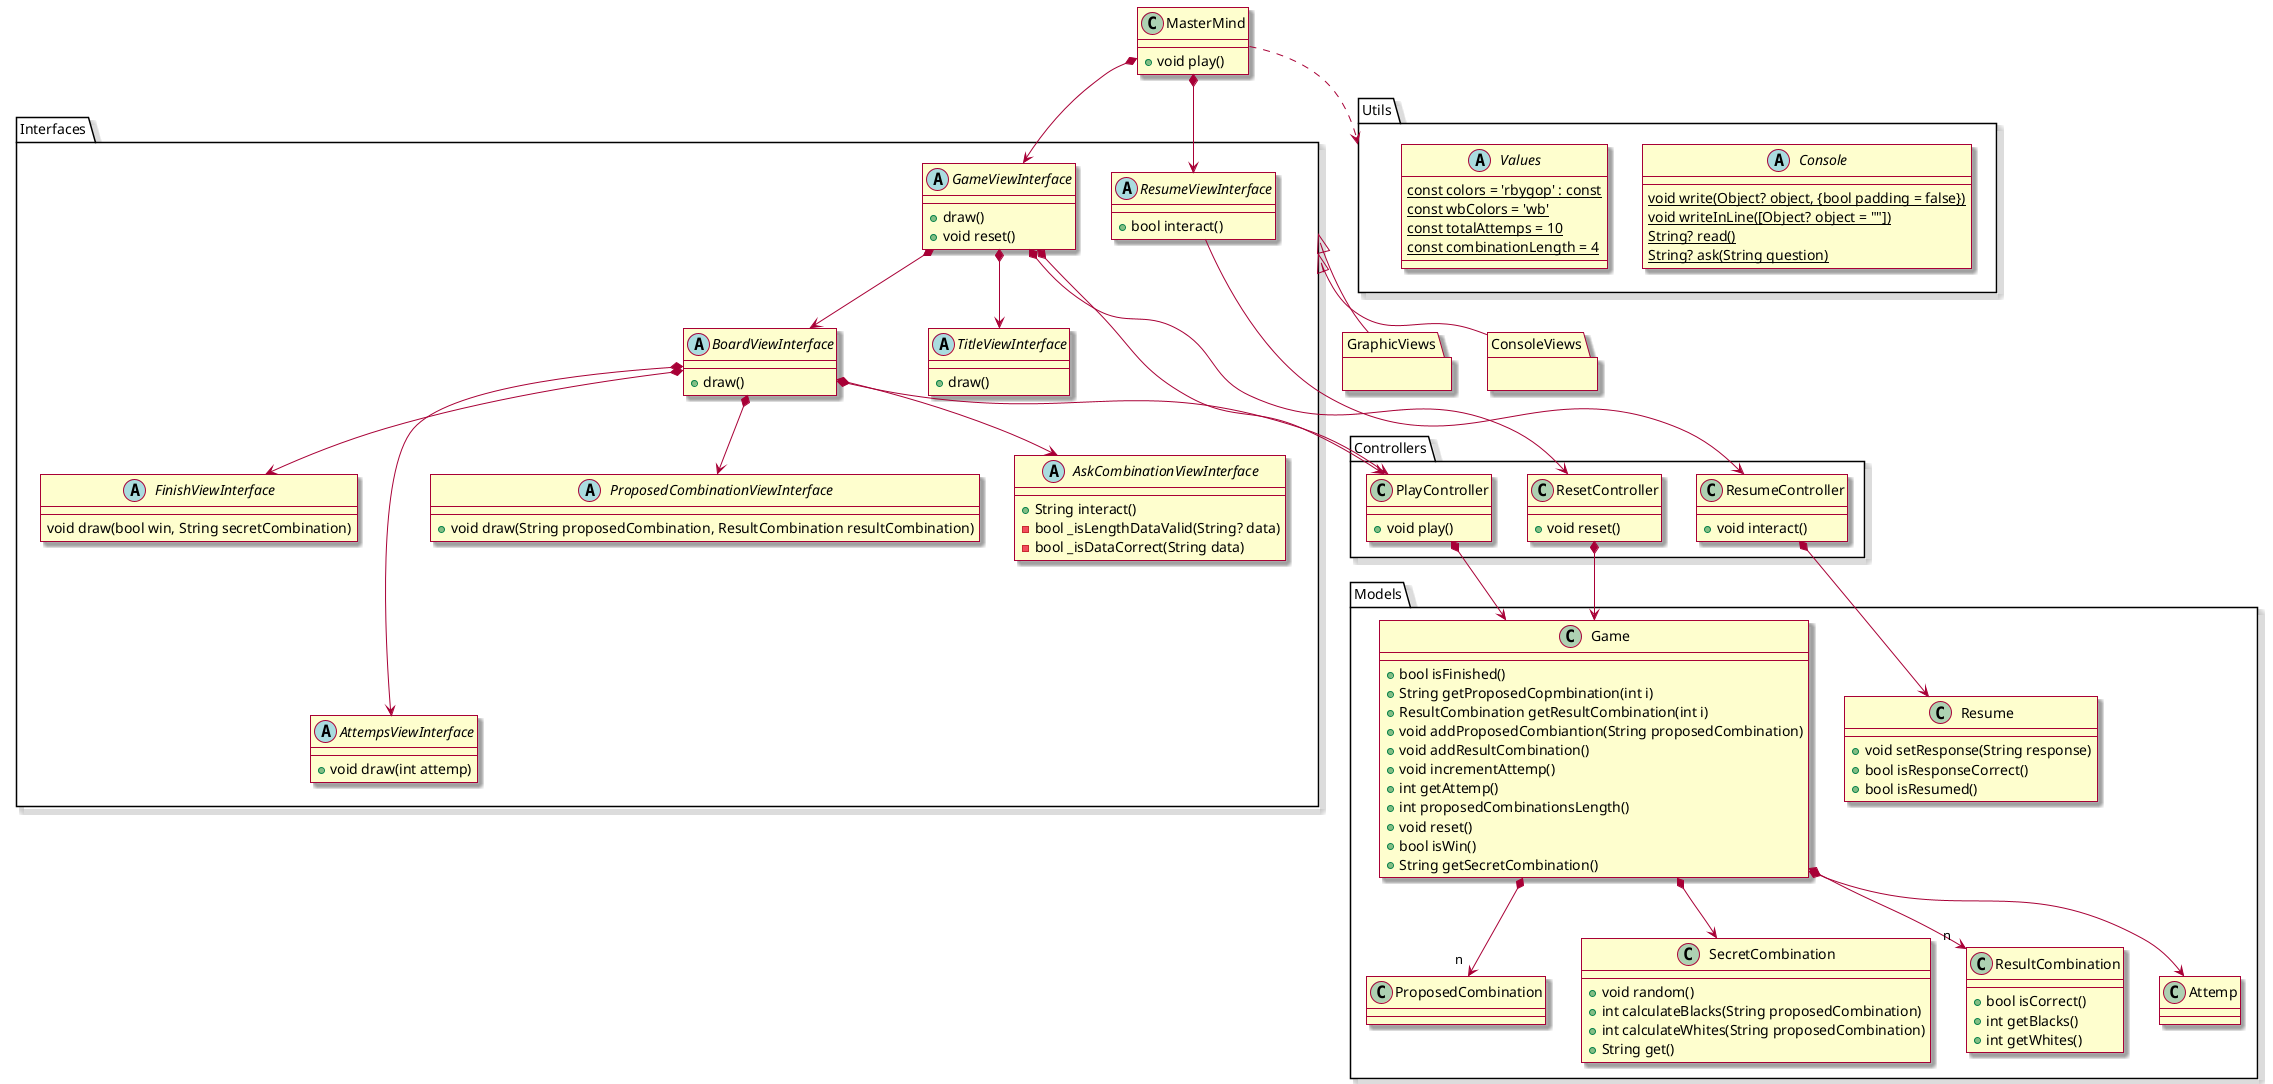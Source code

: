 @startuml design_model_v5

skin rose

' definiciones


class MasterMind {
    + void play()
}

package Interfaces {
    abstract class GameViewInterface {
        + draw()
        + void reset()
    }

    abstract class TitleViewInterface {
        + draw()
    }

    abstract class BoardViewInterface {
        + draw()
    }

    abstract class AttempsViewInterface {
        + void draw(int attemp)
    }

    abstract class ProposedCombinationViewInterface {
        + void draw(String proposedCombination, ResultCombination resultCombination)
    }

    abstract class AskCombinationViewInterface {
        + String interact()
        - bool _isLengthDataValid(String? data)
        - bool _isDataCorrect(String data)
    }

    abstract class ResumeViewInterface {
        + bool interact()
    }

    abstract class FinishViewInterface {
        void draw(bool win, String secretCombination)
    }
}

package ConsoleViews {
}

package GraphicViews {
}

package Controllers {
    class PlayController {
        + void play()
    }
    class ResetController {
        + void reset()
    }
    class ResumeController {
        + void interact()
    }
}

package Models {

    class Game {
        + bool isFinished()
        + String getProposedCopmbination(int i)
        + ResultCombination getResultCombination(int i)
        + void addProposedCombiantion(String proposedCombination)
        + void addResultCombination()
        + void incrementAttemp()
        + int getAttemp()
        + int proposedCombinationsLength()
        + void reset()
        + bool isWin() 
        + String getSecretCombination()


    }

    class ProposedCombination {

    }

    class SecretCombination {
        + void random()
        + int calculateBlacks(String proposedCombination)
        + int calculateWhites(String proposedCombination) 
        + String get()
    }

    class ResultCombination {
        + bool isCorrect()
        + int getBlacks()
        + int getWhites()
    }

    class Resume {
        + void setResponse(String response)
        + bool isResponseCorrect()
        + bool isResumed()
    }

    class Attemp {}
}

package Utils {
    abstract class Console {
       {static} void write(Object? object, {bool padding = false})
       {static} void writeInLine([Object? object = ""])
       {static} String? read()
       {static} String? ask(String question)
    }

    abstract class Values {
        {static} const colors = 'rbygop' : const
        {static} const wbColors = 'wb'
        {static} const totalAttemps = 10
        {static} const combinationLength = 4
    }
     
}

'relations


MasterMind *--> ResumeViewInterface
MasterMind *--> GameViewInterface

ResumeViewInterface --> ResumeController

GameViewInterface *--> ResetController
GameViewInterface *--> PlayController
GameViewInterface *--> TitleViewInterface
GameViewInterface *--> BoardViewInterface

BoardViewInterface *--> PlayController
BoardViewInterface *---> AttempsViewInterface
BoardViewInterface *--> ProposedCombinationViewInterface
BoardViewInterface *--> AskCombinationViewInterface
BoardViewInterface *--> FinishViewInterface

Interfaces <|-- ConsoleViews
Interfaces <|-- GraphicViews

PlayController *--> Game

ResetController *--> Game
ResumeController *--> Resume

Game *--> SecretCombination
Game *--> "  n  " ResultCombination
Game *--> "  n  " ProposedCombination
Game *--> Attemp

MasterMind ..> Utils

@enduml